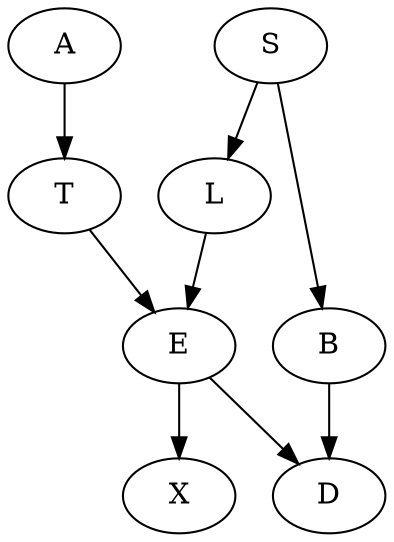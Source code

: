 digraph {
  "A" ;
  "B" ;
  "D" ;
  "E" ;
  "L" ;
  "S" ;
  "T" ;
  "X" ;
  edge [dir=forward] "A" -> "T" ;
  edge [dir=forward] "S" -> "L" ;
  edge [dir=forward] "S" -> "B" ;
  edge [dir=forward] "B" -> "D" ;
  edge [dir=forward] "E" -> "D" ;
  edge [dir=forward] "T" -> "E" ;
  edge [dir=forward] "L" -> "E" ;
  edge [dir=forward] "E" -> "X" ;
}
